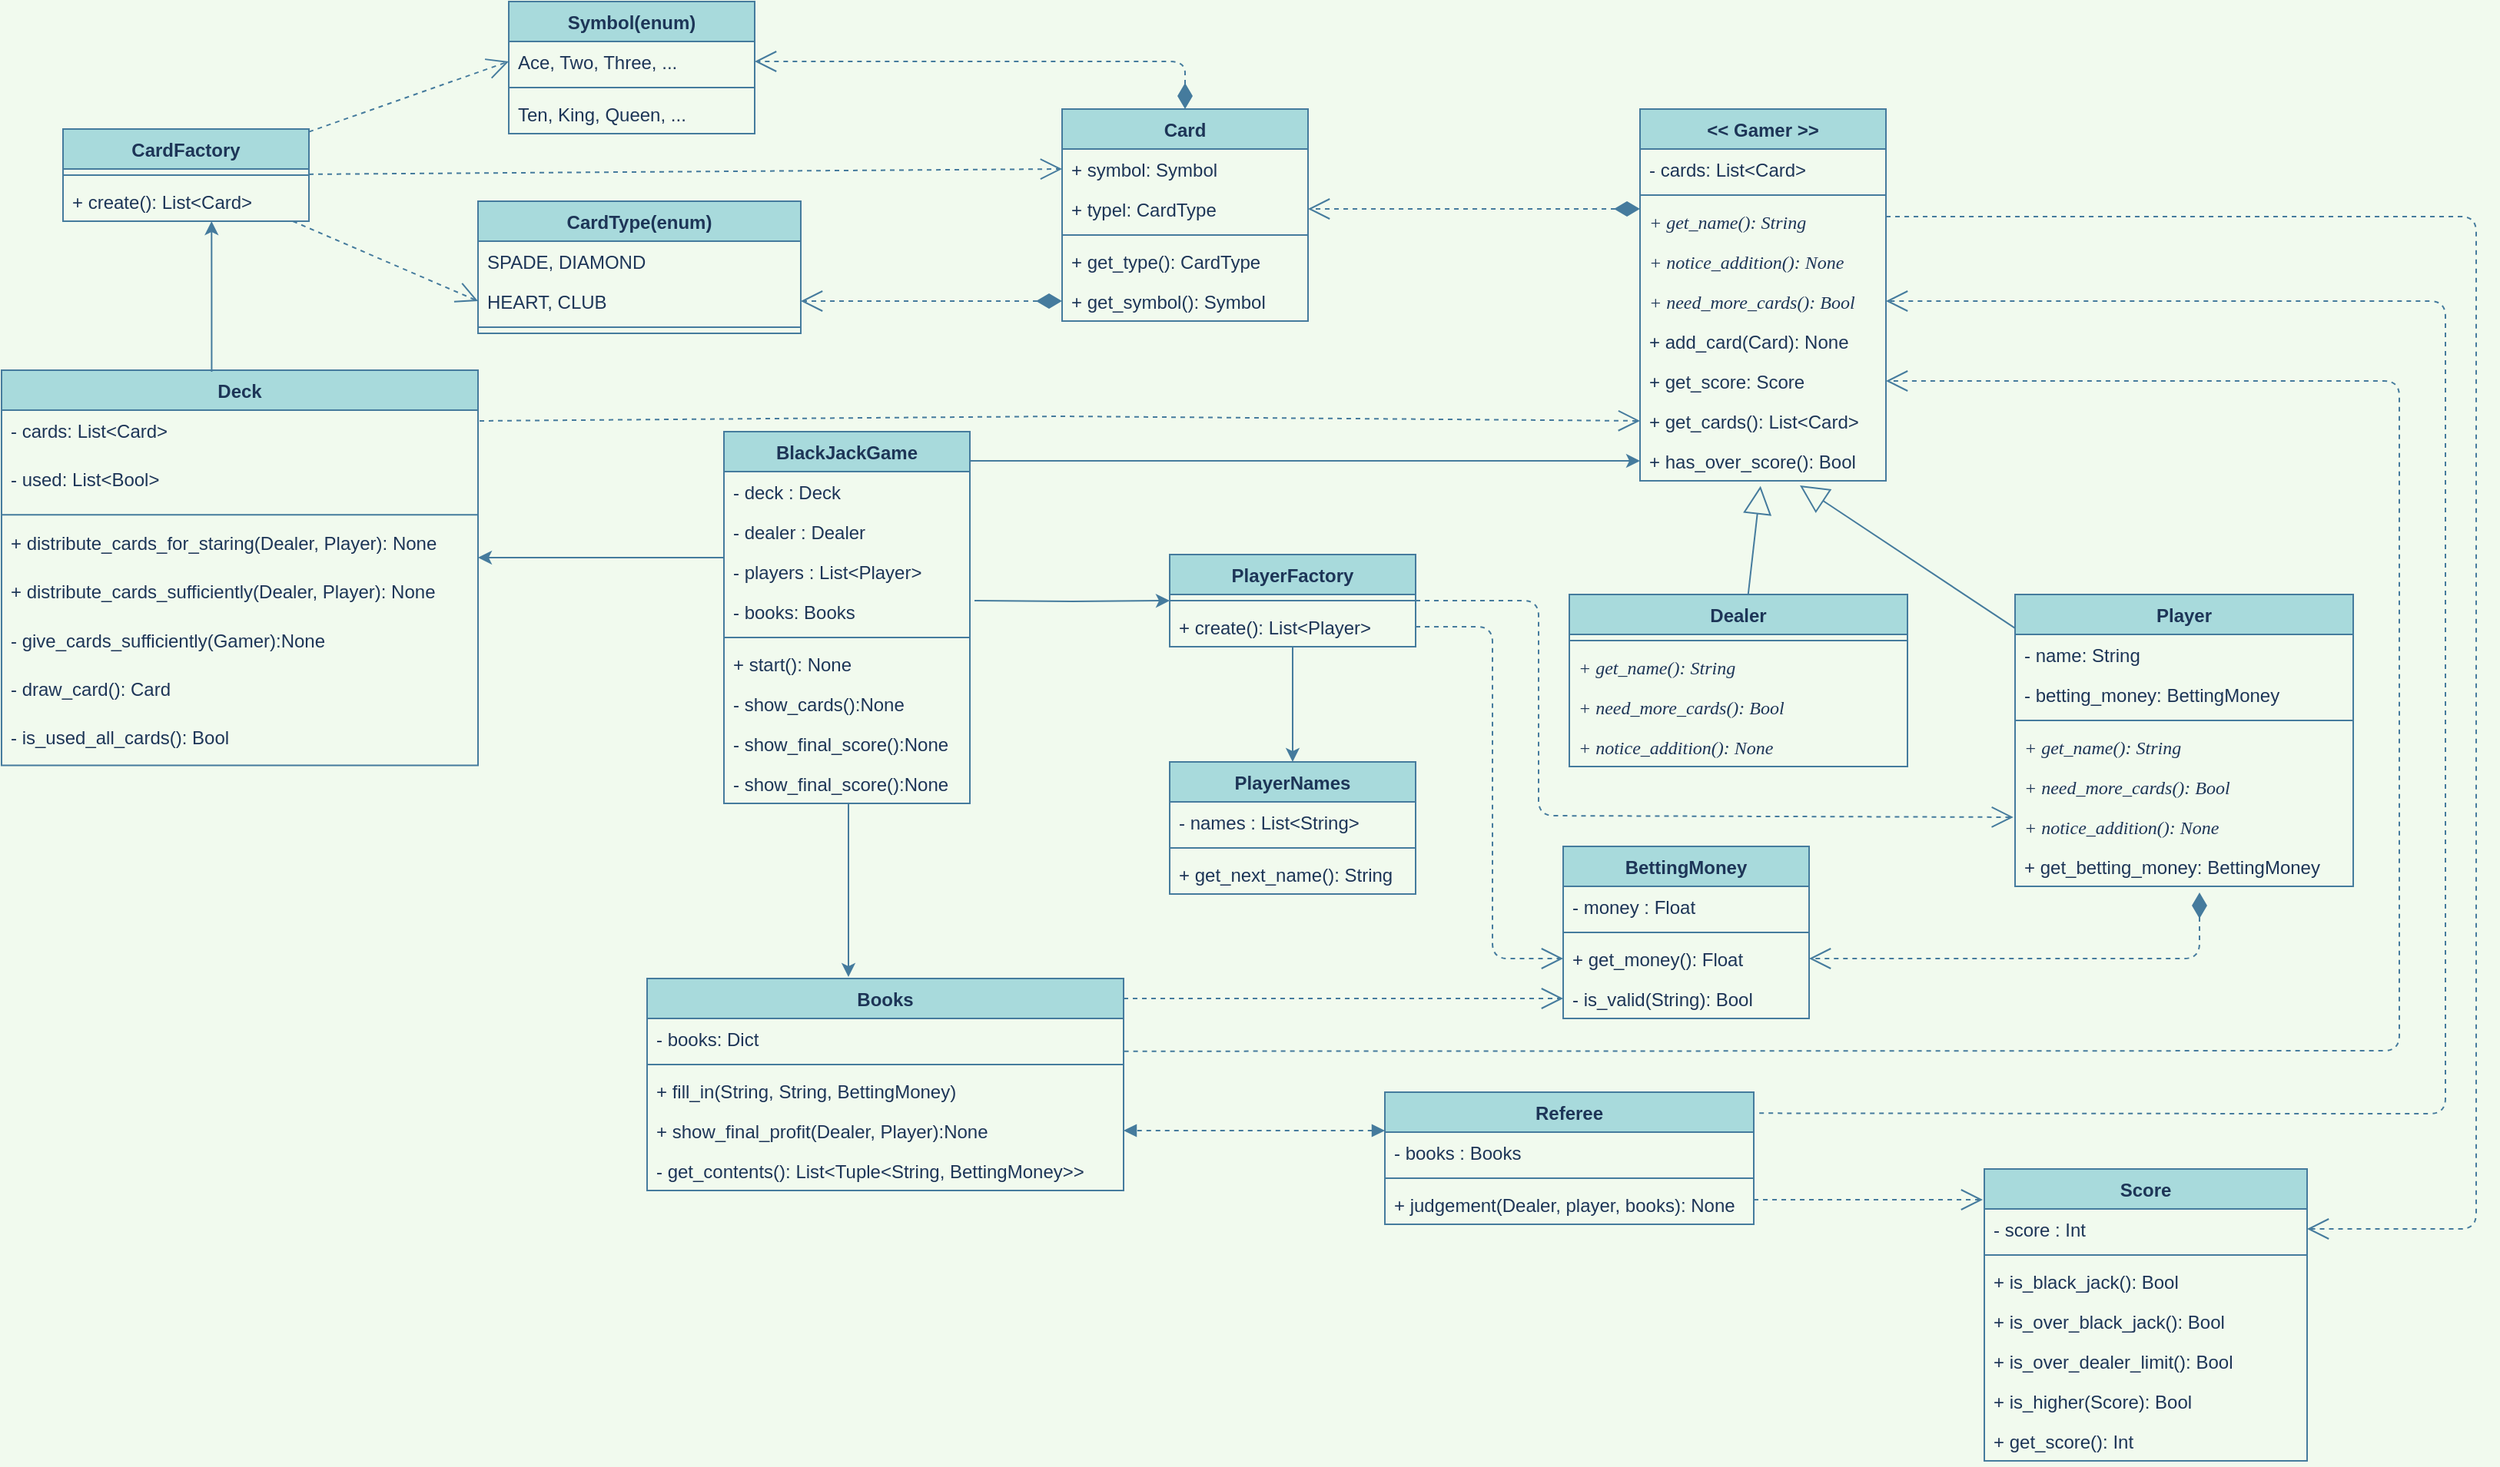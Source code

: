 <mxfile version="13.4.2" type="device"><diagram id="C5RBs43oDa-KdzZeNtuy" name="Page-1"><mxGraphModel dx="902" dy="1880" grid="1" gridSize="10" guides="1" tooltips="1" connect="1" arrows="1" fold="1" page="1" pageScale="1" pageWidth="827" pageHeight="1169" background="#F1FAEE" math="0" shadow="0"><root><mxCell id="WIyWlLk6GJQsqaUBKTNV-0"/><mxCell id="WIyWlLk6GJQsqaUBKTNV-1" parent="WIyWlLk6GJQsqaUBKTNV-0"/><mxCell id="JAdHHOgeboUQknEDRreo-24" style="edgeStyle=orthogonalEdgeStyle;orthogonalLoop=1;jettySize=auto;html=1;entryX=1;entryY=0.5;entryDx=0;entryDy=0;dashed=1;startArrow=diamondThin;startFill=1;startSize=14;endArrow=open;endSize=12;align=left;labelBackgroundColor=#F1FAEE;strokeColor=#457B9D;fontColor=#1D3557;" parent="WIyWlLk6GJQsqaUBKTNV-1" target="0btgjw5ALtBYnKErlCGy-13" edge="1"><mxGeometry relative="1" as="geometry"><Array as="points"><mxPoint x="1450" y="563"/></Array><mxPoint x="1450" y="520" as="sourcePoint"/></mxGeometry></mxCell><mxCell id="JAdHHOgeboUQknEDRreo-37" style="edgeStyle=none;orthogonalLoop=1;jettySize=auto;html=1;entryX=0;entryY=0.5;entryDx=0;entryDy=0;dashed=1;endArrow=open;endSize=12;exitX=1;exitY=0.5;exitDx=0;exitDy=0;labelBackgroundColor=#F1FAEE;strokeColor=#457B9D;fontColor=#1D3557;" parent="WIyWlLk6GJQsqaUBKTNV-1" source="0btgjw5ALtBYnKErlCGy-8" target="0btgjw5ALtBYnKErlCGy-13" edge="1"><mxGeometry relative="1" as="geometry"><Array as="points"><mxPoint x="990" y="347"/><mxPoint x="990" y="563"/></Array></mxGeometry></mxCell><mxCell id="JAdHHOgeboUQknEDRreo-44" style="edgeStyle=none;orthogonalLoop=1;jettySize=auto;html=1;dashed=1;endArrow=open;endSize=12;entryX=0;entryY=0.5;entryDx=0;entryDy=0;labelBackgroundColor=#F1FAEE;strokeColor=#457B9D;fontColor=#1D3557;" parent="WIyWlLk6GJQsqaUBKTNV-1" source="vOPG9iaTnWKl2mxbm0nY-35" target="vOPG9iaTnWKl2mxbm0nY-24" edge="1"><mxGeometry relative="1" as="geometry"><mxPoint x="710" y="29" as="targetPoint"/></mxGeometry></mxCell><mxCell id="JAdHHOgeboUQknEDRreo-49" style="edgeStyle=orthogonalEdgeStyle;orthogonalLoop=1;jettySize=auto;html=1;dashed=1;startArrow=diamondThin;startFill=1;startSize=14;endArrow=open;endSize=12;align=left;entryX=1;entryY=0.5;entryDx=0;entryDy=0;labelBackgroundColor=#F1FAEE;strokeColor=#457B9D;fontColor=#1D3557;" parent="WIyWlLk6GJQsqaUBKTNV-1" source="noB7EI07B2b19OSOuN6B-6" target="vOPG9iaTnWKl2mxbm0nY-28" edge="1"><mxGeometry relative="1" as="geometry"><Array as="points"><mxPoint x="1030" y="75"/><mxPoint x="1030" y="75"/></Array></mxGeometry></mxCell><mxCell id="T05ovzbolFjiddG0f-24-6" style="edgeStyle=none;orthogonalLoop=1;jettySize=auto;html=1;entryX=0;entryY=0.5;entryDx=0;entryDy=0;dashed=1;endArrow=open;endSize=12;labelBackgroundColor=#F1FAEE;strokeColor=#457B9D;fontColor=#1D3557;" parent="WIyWlLk6GJQsqaUBKTNV-1" source="vOPG9iaTnWKl2mxbm0nY-35" edge="1"><mxGeometry relative="1" as="geometry"><mxPoint x="330" y="135" as="targetPoint"/></mxGeometry></mxCell><mxCell id="T05ovzbolFjiddG0f-24-15" value="" style="group;fontColor=#1D3557;" parent="WIyWlLk6GJQsqaUBKTNV-1" vertex="1" connectable="0"><mxGeometry x="490" y="220" width="160" height="86" as="geometry"/></mxCell><mxCell id="T05ovzbolFjiddG0f-24-14" value="" style="group;fontColor=#1D3557;" parent="T05ovzbolFjiddG0f-24-15" vertex="1" connectable="0"><mxGeometry width="160" height="86" as="geometry"/></mxCell><mxCell id="vOPG9iaTnWKl2mxbm0nY-21" value="" style="group;fontColor=#1D3557;" parent="T05ovzbolFjiddG0f-24-14" vertex="1" connectable="0"><mxGeometry width="160" height="86" as="geometry"/></mxCell><mxCell id="vOPG9iaTnWKl2mxbm0nY-10" value="BlackJackGame" style="swimlane;fontStyle=1;align=center;verticalAlign=top;childLayout=stackLayout;horizontal=1;startSize=26;horizontalStack=0;resizeParent=1;resizeParentMax=0;resizeLast=0;collapsible=1;marginBottom=0;fillColor=#A8DADC;strokeColor=#457B9D;fontColor=#1D3557;" parent="vOPG9iaTnWKl2mxbm0nY-21" vertex="1"><mxGeometry width="160" height="242" as="geometry"/></mxCell><mxCell id="vOPG9iaTnWKl2mxbm0nY-11" value="- deck : Deck" style="text;strokeColor=none;fillColor=none;align=left;verticalAlign=top;spacingLeft=4;spacingRight=4;overflow=hidden;rotatable=0;points=[[0,0.5],[1,0.5]];portConstraint=eastwest;fontColor=#1D3557;" parent="vOPG9iaTnWKl2mxbm0nY-10" vertex="1"><mxGeometry y="26" width="160" height="26" as="geometry"/></mxCell><mxCell id="vOPG9iaTnWKl2mxbm0nY-22" value="- dealer : Dealer" style="text;strokeColor=none;fillColor=none;align=left;verticalAlign=top;spacingLeft=4;spacingRight=4;overflow=hidden;rotatable=0;points=[[0,0.5],[1,0.5]];portConstraint=eastwest;fontColor=#1D3557;" parent="vOPG9iaTnWKl2mxbm0nY-10" vertex="1"><mxGeometry y="52" width="160" height="26" as="geometry"/></mxCell><mxCell id="T05ovzbolFjiddG0f-24-19" value="- players : List&lt;Player&gt;" style="text;strokeColor=none;fillColor=none;align=left;verticalAlign=top;spacingLeft=4;spacingRight=4;overflow=hidden;rotatable=0;points=[[0,0.5],[1,0.5]];portConstraint=eastwest;fontColor=#1D3557;" parent="vOPG9iaTnWKl2mxbm0nY-10" vertex="1"><mxGeometry y="78" width="160" height="26" as="geometry"/></mxCell><mxCell id="T05ovzbolFjiddG0f-24-20" value="- books: Books" style="text;strokeColor=none;fillColor=none;align=left;verticalAlign=top;spacingLeft=4;spacingRight=4;overflow=hidden;rotatable=0;points=[[0,0.5],[1,0.5]];portConstraint=eastwest;fontColor=#1D3557;" parent="vOPG9iaTnWKl2mxbm0nY-10" vertex="1"><mxGeometry y="104" width="160" height="26" as="geometry"/></mxCell><mxCell id="vOPG9iaTnWKl2mxbm0nY-12" value="" style="line;strokeWidth=1;fillColor=none;align=left;verticalAlign=middle;spacingTop=-1;spacingLeft=3;spacingRight=3;rotatable=0;labelPosition=right;points=[];portConstraint=eastwest;labelBackgroundColor=#F1FAEE;strokeColor=#457B9D;fontColor=#1D3557;" parent="vOPG9iaTnWKl2mxbm0nY-10" vertex="1"><mxGeometry y="130" width="160" height="8" as="geometry"/></mxCell><mxCell id="vOPG9iaTnWKl2mxbm0nY-13" value="+ start(): None" style="text;strokeColor=none;fillColor=none;align=left;verticalAlign=top;spacingLeft=4;spacingRight=4;overflow=hidden;rotatable=0;points=[[0,0.5],[1,0.5]];portConstraint=eastwest;fontColor=#1D3557;" parent="vOPG9iaTnWKl2mxbm0nY-10" vertex="1"><mxGeometry y="138" width="160" height="26" as="geometry"/></mxCell><mxCell id="dlaQ8z72qsexvT9RJ2M7-9" value="- show_cards():None" style="text;strokeColor=none;fillColor=none;align=left;verticalAlign=top;spacingLeft=4;spacingRight=4;overflow=hidden;rotatable=0;points=[[0,0.5],[1,0.5]];portConstraint=eastwest;fontColor=#1D3557;" vertex="1" parent="vOPG9iaTnWKl2mxbm0nY-10"><mxGeometry y="164" width="160" height="26" as="geometry"/></mxCell><mxCell id="dlaQ8z72qsexvT9RJ2M7-10" value="- show_final_score():None" style="text;strokeColor=none;fillColor=none;align=left;verticalAlign=top;spacingLeft=4;spacingRight=4;overflow=hidden;rotatable=0;points=[[0,0.5],[1,0.5]];portConstraint=eastwest;fontColor=#1D3557;" vertex="1" parent="vOPG9iaTnWKl2mxbm0nY-10"><mxGeometry y="190" width="160" height="26" as="geometry"/></mxCell><mxCell id="dlaQ8z72qsexvT9RJ2M7-11" value="- show_final_score():None" style="text;strokeColor=none;fillColor=none;align=left;verticalAlign=top;spacingLeft=4;spacingRight=4;overflow=hidden;rotatable=0;points=[[0,0.5],[1,0.5]];portConstraint=eastwest;fontColor=#1D3557;" vertex="1" parent="vOPG9iaTnWKl2mxbm0nY-10"><mxGeometry y="216" width="160" height="26" as="geometry"/></mxCell><mxCell id="T05ovzbolFjiddG0f-24-29" value="" style="group;fontColor=#1D3557;" parent="WIyWlLk6GJQsqaUBKTNV-1" vertex="1" connectable="0"><mxGeometry x="780" y="300" width="160" height="221" as="geometry"/></mxCell><mxCell id="qaOJyegXXsCr5X7NsjMA-38" value="" style="group;fontColor=#1D3557;" parent="T05ovzbolFjiddG0f-24-29" vertex="1" connectable="0"><mxGeometry width="160" height="221" as="geometry"/></mxCell><mxCell id="qaOJyegXXsCr5X7NsjMA-36" value="" style="group;fontColor=#1D3557;" parent="qaOJyegXXsCr5X7NsjMA-38" vertex="1" connectable="0"><mxGeometry width="160" height="221" as="geometry"/></mxCell><mxCell id="qaOJyegXXsCr5X7NsjMA-21" value="" style="group;fontColor=#1D3557;" parent="qaOJyegXXsCr5X7NsjMA-36" vertex="1" connectable="0"><mxGeometry width="160" height="60" as="geometry"/></mxCell><mxCell id="qaOJyegXXsCr5X7NsjMA-16" value="" style="group;fontColor=#1D3557;" parent="qaOJyegXXsCr5X7NsjMA-21" vertex="1" connectable="0"><mxGeometry width="160" height="60" as="geometry"/></mxCell><mxCell id="qaOJyegXXsCr5X7NsjMA-8" value="" style="group;fontColor=#1D3557;" parent="qaOJyegXXsCr5X7NsjMA-16" vertex="1" connectable="0"><mxGeometry width="160" height="60" as="geometry"/></mxCell><mxCell id="0btgjw5ALtBYnKErlCGy-9" value="" style="group;fontColor=#1D3557;" parent="qaOJyegXXsCr5X7NsjMA-8" vertex="1" connectable="0"><mxGeometry width="160" height="60" as="geometry"/></mxCell><mxCell id="0btgjw5ALtBYnKErlCGy-5" value="PlayerFactory" style="swimlane;fontStyle=1;align=center;verticalAlign=top;childLayout=stackLayout;horizontal=1;startSize=26;horizontalStack=0;resizeParent=1;resizeParentMax=0;resizeLast=0;collapsible=1;marginBottom=0;fillColor=#A8DADC;strokeColor=#457B9D;fontColor=#1D3557;" parent="0btgjw5ALtBYnKErlCGy-9" vertex="1"><mxGeometry width="160" height="60" as="geometry"/></mxCell><mxCell id="0btgjw5ALtBYnKErlCGy-7" value="" style="line;strokeWidth=1;fillColor=none;align=left;verticalAlign=middle;spacingTop=-1;spacingLeft=3;spacingRight=3;rotatable=0;labelPosition=right;points=[];portConstraint=eastwest;labelBackgroundColor=#F1FAEE;strokeColor=#457B9D;fontColor=#1D3557;" parent="0btgjw5ALtBYnKErlCGy-5" vertex="1"><mxGeometry y="26" width="160" height="8" as="geometry"/></mxCell><mxCell id="0btgjw5ALtBYnKErlCGy-8" value="+ create(): List&lt;Player&gt;" style="text;strokeColor=none;fillColor=none;align=left;verticalAlign=top;spacingLeft=4;spacingRight=4;overflow=hidden;rotatable=0;points=[[0,0.5],[1,0.5]];portConstraint=eastwest;fontColor=#1D3557;" parent="0btgjw5ALtBYnKErlCGy-5" vertex="1"><mxGeometry y="34" width="160" height="26" as="geometry"/></mxCell><mxCell id="qaOJyegXXsCr5X7NsjMA-27" value="" style="group;fontColor=#1D3557;" parent="qaOJyegXXsCr5X7NsjMA-36" vertex="1" connectable="0"><mxGeometry y="135" width="160" height="86" as="geometry"/></mxCell><mxCell id="qaOJyegXXsCr5X7NsjMA-26" value="" style="group;fontColor=#1D3557;" parent="qaOJyegXXsCr5X7NsjMA-27" vertex="1" connectable="0"><mxGeometry width="160" height="86" as="geometry"/></mxCell><mxCell id="qaOJyegXXsCr5X7NsjMA-17" value="" style="group;fontColor=#1D3557;" parent="qaOJyegXXsCr5X7NsjMA-26" vertex="1" connectable="0"><mxGeometry width="160" height="86" as="geometry"/></mxCell><mxCell id="qaOJyegXXsCr5X7NsjMA-6" value="" style="group;fontColor=#1D3557;" parent="qaOJyegXXsCr5X7NsjMA-17" vertex="1" connectable="0"><mxGeometry width="160" height="86" as="geometry"/></mxCell><mxCell id="0btgjw5ALtBYnKErlCGy-1" value="PlayerNames" style="swimlane;fontStyle=1;align=center;verticalAlign=top;childLayout=stackLayout;horizontal=1;startSize=26;horizontalStack=0;resizeParent=1;resizeParentMax=0;resizeLast=0;collapsible=1;marginBottom=0;fillColor=#A8DADC;strokeColor=#457B9D;fontColor=#1D3557;" parent="qaOJyegXXsCr5X7NsjMA-6" vertex="1"><mxGeometry width="160" height="86" as="geometry"/></mxCell><mxCell id="0btgjw5ALtBYnKErlCGy-2" value="- names : List&lt;String&gt;" style="text;strokeColor=none;fillColor=none;align=left;verticalAlign=top;spacingLeft=4;spacingRight=4;overflow=hidden;rotatable=0;points=[[0,0.5],[1,0.5]];portConstraint=eastwest;fontColor=#1D3557;" parent="0btgjw5ALtBYnKErlCGy-1" vertex="1"><mxGeometry y="26" width="160" height="26" as="geometry"/></mxCell><mxCell id="0btgjw5ALtBYnKErlCGy-3" value="" style="line;strokeWidth=1;fillColor=none;align=left;verticalAlign=middle;spacingTop=-1;spacingLeft=3;spacingRight=3;rotatable=0;labelPosition=right;points=[];portConstraint=eastwest;labelBackgroundColor=#F1FAEE;strokeColor=#457B9D;fontColor=#1D3557;" parent="0btgjw5ALtBYnKErlCGy-1" vertex="1"><mxGeometry y="52" width="160" height="8" as="geometry"/></mxCell><mxCell id="0btgjw5ALtBYnKErlCGy-4" value="+ get_next_name(): String" style="text;strokeColor=none;fillColor=none;align=left;verticalAlign=top;spacingLeft=4;spacingRight=4;overflow=hidden;rotatable=0;points=[[0,0.5],[1,0.5]];portConstraint=eastwest;fontColor=#1D3557;" parent="0btgjw5ALtBYnKErlCGy-1" vertex="1"><mxGeometry y="60" width="160" height="26" as="geometry"/></mxCell><mxCell id="JAdHHOgeboUQknEDRreo-20" style="edgeStyle=orthogonalEdgeStyle;rounded=0;orthogonalLoop=1;jettySize=auto;html=1;entryX=0.5;entryY=0;entryDx=0;entryDy=0;labelBackgroundColor=#F1FAEE;strokeColor=#457B9D;fontColor=#1D3557;" parent="qaOJyegXXsCr5X7NsjMA-36" source="0btgjw5ALtBYnKErlCGy-5" target="0btgjw5ALtBYnKErlCGy-1" edge="1"><mxGeometry relative="1" as="geometry"/></mxCell><mxCell id="qaOJyegXXsCr5X7NsjMA-34" value="" style="group;fontColor=#1D3557;" parent="WIyWlLk6GJQsqaUBKTNV-1" vertex="1" connectable="0"><mxGeometry x="986" y="10" width="260" height="426" as="geometry"/></mxCell><mxCell id="qaOJyegXXsCr5X7NsjMA-23" value="" style="group;fontColor=#1D3557;" parent="qaOJyegXXsCr5X7NsjMA-34" vertex="1" connectable="0"><mxGeometry x="100" width="160" height="86" as="geometry"/></mxCell><mxCell id="qaOJyegXXsCr5X7NsjMA-14" value="" style="group;fontColor=#1D3557;" parent="qaOJyegXXsCr5X7NsjMA-23" vertex="1" connectable="0"><mxGeometry width="160" height="86" as="geometry"/></mxCell><mxCell id="qaOJyegXXsCr5X7NsjMA-0" value="" style="group;fontColor=#1D3557;" parent="qaOJyegXXsCr5X7NsjMA-14" vertex="1" connectable="0"><mxGeometry width="160" height="86" as="geometry"/></mxCell><mxCell id="We82tBxU4hLhkYkua7Hf-0" value="" style="group;fontColor=#1D3557;" parent="qaOJyegXXsCr5X7NsjMA-0" vertex="1" connectable="0"><mxGeometry width="160" height="86" as="geometry"/></mxCell><mxCell id="noB7EI07B2b19OSOuN6B-6" value="&lt;&lt; Gamer &gt;&gt;" style="swimlane;fontStyle=1;align=center;verticalAlign=top;childLayout=stackLayout;horizontal=1;startSize=26;horizontalStack=0;resizeParent=1;resizeParentMax=0;resizeLast=0;collapsible=1;marginBottom=0;fillColor=#A8DADC;strokeColor=#457B9D;fontColor=#1D3557;" parent="We82tBxU4hLhkYkua7Hf-0" vertex="1"><mxGeometry width="160" height="242" as="geometry"/></mxCell><mxCell id="noB7EI07B2b19OSOuN6B-7" value="- cards: List&lt;Card&gt;" style="text;strokeColor=none;fillColor=none;align=left;verticalAlign=top;spacingLeft=4;spacingRight=4;overflow=hidden;rotatable=0;points=[[0,0.5],[1,0.5]];portConstraint=eastwest;fontColor=#1D3557;" parent="noB7EI07B2b19OSOuN6B-6" vertex="1"><mxGeometry y="26" width="160" height="26" as="geometry"/></mxCell><mxCell id="noB7EI07B2b19OSOuN6B-8" value="" style="line;strokeWidth=1;fillColor=none;align=left;verticalAlign=middle;spacingTop=-1;spacingLeft=3;spacingRight=3;rotatable=0;labelPosition=right;points=[];portConstraint=eastwest;labelBackgroundColor=#F1FAEE;strokeColor=#457B9D;fontColor=#1D3557;" parent="noB7EI07B2b19OSOuN6B-6" vertex="1"><mxGeometry y="52" width="160" height="8" as="geometry"/></mxCell><mxCell id="ba66ggSBs5jGA-UVFLts-10" value="+ get_name(): String" style="text;strokeColor=none;fillColor=none;align=left;verticalAlign=top;spacingLeft=4;spacingRight=4;overflow=hidden;rotatable=0;points=[[0,0.5],[1,0.5]];portConstraint=eastwest;fontFamily=Comic Sans MS;fontStyle=2;fontColor=#1D3557;" parent="noB7EI07B2b19OSOuN6B-6" vertex="1"><mxGeometry y="60" width="160" height="26" as="geometry"/></mxCell><mxCell id="ba66ggSBs5jGA-UVFLts-12" value="+ notice_addition(): None" style="text;strokeColor=none;fillColor=none;align=left;verticalAlign=top;spacingLeft=4;spacingRight=4;overflow=hidden;rotatable=0;points=[[0,0.5],[1,0.5]];portConstraint=eastwest;fontFamily=Comic Sans MS;fontStyle=2;fontColor=#1D3557;" parent="noB7EI07B2b19OSOuN6B-6" vertex="1"><mxGeometry y="86" width="160" height="26" as="geometry"/></mxCell><mxCell id="ba66ggSBs5jGA-UVFLts-11" value="+ need_more_cards(): Bool" style="text;strokeColor=none;fillColor=none;align=left;verticalAlign=top;spacingLeft=4;spacingRight=4;overflow=hidden;rotatable=0;points=[[0,0.5],[1,0.5]];portConstraint=eastwest;fontFamily=Comic Sans MS;fontStyle=2;fontColor=#1D3557;" parent="noB7EI07B2b19OSOuN6B-6" vertex="1"><mxGeometry y="112" width="160" height="26" as="geometry"/></mxCell><mxCell id="We82tBxU4hLhkYkua7Hf-5" value="+ add_card(Card): None" style="text;strokeColor=none;fillColor=none;align=left;verticalAlign=top;spacingLeft=4;spacingRight=4;overflow=hidden;rotatable=0;points=[[0,0.5],[1,0.5]];portConstraint=eastwest;fontColor=#1D3557;" parent="noB7EI07B2b19OSOuN6B-6" vertex="1"><mxGeometry y="138" width="160" height="26" as="geometry"/></mxCell><mxCell id="We82tBxU4hLhkYkua7Hf-6" value="+ get_score: Score" style="text;strokeColor=none;fillColor=none;align=left;verticalAlign=top;spacingLeft=4;spacingRight=4;overflow=hidden;rotatable=0;points=[[0,0.5],[1,0.5]];portConstraint=eastwest;fontColor=#1D3557;" parent="noB7EI07B2b19OSOuN6B-6" vertex="1"><mxGeometry y="164" width="160" height="26" as="geometry"/></mxCell><mxCell id="noB7EI07B2b19OSOuN6B-9" value="+ get_cards(): List&lt;Card&gt;" style="text;strokeColor=none;fillColor=none;align=left;verticalAlign=top;spacingLeft=4;spacingRight=4;overflow=hidden;rotatable=0;points=[[0,0.5],[1,0.5]];portConstraint=eastwest;fontColor=#1D3557;" parent="noB7EI07B2b19OSOuN6B-6" vertex="1"><mxGeometry y="190" width="160" height="26" as="geometry"/></mxCell><mxCell id="qaOJyegXXsCr5X7NsjMA-44" value="" style="group;fontColor=#1D3557;" parent="noB7EI07B2b19OSOuN6B-6" vertex="1" connectable="0"><mxGeometry y="216" width="160" height="26" as="geometry"/></mxCell><mxCell id="We82tBxU4hLhkYkua7Hf-7" value="+ has_over_score(): Bool" style="text;strokeColor=none;fillColor=none;align=left;verticalAlign=top;spacingLeft=4;spacingRight=4;overflow=hidden;rotatable=0;points=[[0,0.5],[1,0.5]];portConstraint=eastwest;fontColor=#1D3557;" parent="qaOJyegXXsCr5X7NsjMA-44" vertex="1"><mxGeometry width="160" height="26" as="geometry"/></mxCell><mxCell id="qaOJyegXXsCr5X7NsjMA-46" value="" style="group;fontColor=#1D3557;" parent="WIyWlLk6GJQsqaUBKTNV-1" vertex="1" connectable="0"><mxGeometry x="1110" y="323" width="220" height="112" as="geometry"/></mxCell><mxCell id="qaOJyegXXsCr5X7NsjMA-41" value="" style="group;fontColor=#1D3557;" parent="qaOJyegXXsCr5X7NsjMA-46" vertex="1" connectable="0"><mxGeometry width="220" height="112" as="geometry"/></mxCell><mxCell id="qaOJyegXXsCr5X7NsjMA-24" value="" style="group;fontColor=#1D3557;" parent="qaOJyegXXsCr5X7NsjMA-41" vertex="1" connectable="0"><mxGeometry width="220" height="112" as="geometry"/></mxCell><mxCell id="qaOJyegXXsCr5X7NsjMA-4" value="" style="group;fontColor=#1D3557;" parent="qaOJyegXXsCr5X7NsjMA-24" vertex="1" connectable="0"><mxGeometry width="220" height="112" as="geometry"/></mxCell><mxCell id="qaOJyegXXsCr5X7NsjMA-2" value="" style="group;fontColor=#1D3557;" parent="qaOJyegXXsCr5X7NsjMA-4" vertex="1" connectable="0"><mxGeometry width="220" height="112" as="geometry"/></mxCell><mxCell id="ba66ggSBs5jGA-UVFLts-25" value="" style="group;fontColor=#1D3557;" parent="qaOJyegXXsCr5X7NsjMA-2" vertex="1" connectable="0"><mxGeometry width="220" height="112" as="geometry"/></mxCell><mxCell id="ba66ggSBs5jGA-UVFLts-14" value="" style="group;fontColor=#1D3557;" parent="ba66ggSBs5jGA-UVFLts-25" vertex="1" connectable="0"><mxGeometry width="220" height="112" as="geometry"/></mxCell><mxCell id="ba66ggSBs5jGA-UVFLts-15" value="" style="group;fontColor=#1D3557;" parent="ba66ggSBs5jGA-UVFLts-14" vertex="1" connectable="0"><mxGeometry width="220" height="112" as="geometry"/></mxCell><mxCell id="ba66ggSBs5jGA-UVFLts-16" value="Dealer" style="swimlane;fontStyle=1;align=center;verticalAlign=top;childLayout=stackLayout;horizontal=1;startSize=26;horizontalStack=0;resizeParent=1;resizeParentMax=0;resizeLast=0;collapsible=1;marginBottom=0;fontFamily=Helvetica;fillColor=#A8DADC;strokeColor=#457B9D;fontColor=#1D3557;" parent="ba66ggSBs5jGA-UVFLts-15" vertex="1"><mxGeometry x="-70" y="3" width="220" height="112" as="geometry"/></mxCell><mxCell id="ba66ggSBs5jGA-UVFLts-19" value="" style="line;strokeWidth=1;fillColor=none;align=left;verticalAlign=middle;spacingTop=-1;spacingLeft=3;spacingRight=3;rotatable=0;labelPosition=right;points=[];portConstraint=eastwest;labelBackgroundColor=#F1FAEE;strokeColor=#457B9D;fontColor=#1D3557;" parent="ba66ggSBs5jGA-UVFLts-16" vertex="1"><mxGeometry y="26" width="220" height="8" as="geometry"/></mxCell><mxCell id="ba66ggSBs5jGA-UVFLts-20" value="+ get_name(): String" style="text;strokeColor=none;fillColor=none;align=left;verticalAlign=top;spacingLeft=4;spacingRight=4;overflow=hidden;rotatable=0;points=[[0,0.5],[1,0.5]];portConstraint=eastwest;fontFamily=Comic Sans MS;fontStyle=2;fontColor=#1D3557;" parent="ba66ggSBs5jGA-UVFLts-16" vertex="1"><mxGeometry y="34" width="220" height="26" as="geometry"/></mxCell><mxCell id="ba66ggSBs5jGA-UVFLts-21" value="+ need_more_cards(): Bool" style="text;strokeColor=none;fillColor=none;align=left;verticalAlign=top;spacingLeft=4;spacingRight=4;overflow=hidden;rotatable=0;points=[[0,0.5],[1,0.5]];portConstraint=eastwest;fontFamily=Comic Sans MS;fontStyle=2;fontColor=#1D3557;" parent="ba66ggSBs5jGA-UVFLts-16" vertex="1"><mxGeometry y="60" width="220" height="26" as="geometry"/></mxCell><mxCell id="ba66ggSBs5jGA-UVFLts-22" value="+ notice_addition(): None" style="text;strokeColor=none;fillColor=none;align=left;verticalAlign=top;spacingLeft=4;spacingRight=4;overflow=hidden;rotatable=0;points=[[0,0.5],[1,0.5]];portConstraint=eastwest;fontFamily=Comic Sans MS;fontStyle=2;fontColor=#1D3557;" parent="ba66ggSBs5jGA-UVFLts-16" vertex="1"><mxGeometry y="86" width="220" height="26" as="geometry"/></mxCell><mxCell id="JAdHHOgeboUQknEDRreo-14" style="edgeStyle=none;orthogonalLoop=1;jettySize=auto;html=1;entryX=0.49;entryY=1.128;entryDx=0;entryDy=0;entryPerimeter=0;endArrow=block;endFill=0;endSize=16;labelBackgroundColor=#F1FAEE;strokeColor=#457B9D;fontColor=#1D3557;" parent="WIyWlLk6GJQsqaUBKTNV-1" source="ba66ggSBs5jGA-UVFLts-16" target="We82tBxU4hLhkYkua7Hf-7" edge="1"><mxGeometry relative="1" as="geometry"/></mxCell><mxCell id="qaOJyegXXsCr5X7NsjMA-42" value="" style="group;fontColor=#1D3557;" parent="WIyWlLk6GJQsqaUBKTNV-1" vertex="1" connectable="0"><mxGeometry x="1330" y="326" width="220" height="112" as="geometry"/></mxCell><mxCell id="qaOJyegXXsCr5X7NsjMA-25" value="" style="group;fontColor=#1D3557;" parent="qaOJyegXXsCr5X7NsjMA-42" vertex="1" connectable="0"><mxGeometry width="220" height="112" as="geometry"/></mxCell><mxCell id="qaOJyegXXsCr5X7NsjMA-3" value="" style="group;fontColor=#1D3557;" parent="qaOJyegXXsCr5X7NsjMA-25" vertex="1" connectable="0"><mxGeometry width="220" height="112" as="geometry"/></mxCell><mxCell id="ba66ggSBs5jGA-UVFLts-24" value="" style="group;fontColor=#1D3557;" parent="qaOJyegXXsCr5X7NsjMA-3" vertex="1" connectable="0"><mxGeometry width="220" height="112" as="geometry"/></mxCell><mxCell id="ba66ggSBs5jGA-UVFLts-13" value="" style="group;fontColor=#1D3557;" parent="ba66ggSBs5jGA-UVFLts-24" vertex="1" connectable="0"><mxGeometry width="220" height="112" as="geometry"/></mxCell><mxCell id="ba66ggSBs5jGA-UVFLts-5" value="" style="group;fontColor=#1D3557;" parent="ba66ggSBs5jGA-UVFLts-13" vertex="1" connectable="0"><mxGeometry width="220" height="112" as="geometry"/></mxCell><mxCell id="We82tBxU4hLhkYkua7Hf-21" value="Player" style="swimlane;fontStyle=1;align=center;verticalAlign=top;childLayout=stackLayout;horizontal=1;startSize=26;horizontalStack=0;resizeParent=1;resizeParentMax=0;resizeLast=0;collapsible=1;marginBottom=0;fontFamily=Helvetica;fillColor=#A8DADC;strokeColor=#457B9D;fontColor=#1D3557;" parent="ba66ggSBs5jGA-UVFLts-5" vertex="1"><mxGeometry width="220" height="190" as="geometry"/></mxCell><mxCell id="We82tBxU4hLhkYkua7Hf-22" value="- name: String" style="text;strokeColor=none;fillColor=none;align=left;verticalAlign=top;spacingLeft=4;spacingRight=4;overflow=hidden;rotatable=0;points=[[0,0.5],[1,0.5]];portConstraint=eastwest;fontColor=#1D3557;" parent="We82tBxU4hLhkYkua7Hf-21" vertex="1"><mxGeometry y="26" width="220" height="26" as="geometry"/></mxCell><mxCell id="ba66ggSBs5jGA-UVFLts-4" value="- betting_money: BettingMoney" style="text;strokeColor=none;fillColor=none;align=left;verticalAlign=top;spacingLeft=4;spacingRight=4;overflow=hidden;rotatable=0;points=[[0,0.5],[1,0.5]];portConstraint=eastwest;fontColor=#1D3557;" parent="We82tBxU4hLhkYkua7Hf-21" vertex="1"><mxGeometry y="52" width="220" height="26" as="geometry"/></mxCell><mxCell id="We82tBxU4hLhkYkua7Hf-23" value="" style="line;strokeWidth=1;fillColor=none;align=left;verticalAlign=middle;spacingTop=-1;spacingLeft=3;spacingRight=3;rotatable=0;labelPosition=right;points=[];portConstraint=eastwest;labelBackgroundColor=#F1FAEE;strokeColor=#457B9D;fontColor=#1D3557;" parent="We82tBxU4hLhkYkua7Hf-21" vertex="1"><mxGeometry y="78" width="220" height="8" as="geometry"/></mxCell><mxCell id="We82tBxU4hLhkYkua7Hf-24" value="+ get_name(): String" style="text;strokeColor=none;fillColor=none;align=left;verticalAlign=top;spacingLeft=4;spacingRight=4;overflow=hidden;rotatable=0;points=[[0,0.5],[1,0.5]];portConstraint=eastwest;fontFamily=Comic Sans MS;fontStyle=2;fontColor=#1D3557;" parent="We82tBxU4hLhkYkua7Hf-21" vertex="1"><mxGeometry y="86" width="220" height="26" as="geometry"/></mxCell><mxCell id="ba66ggSBs5jGA-UVFLts-6" value="+ need_more_cards(): Bool" style="text;strokeColor=none;fillColor=none;align=left;verticalAlign=top;spacingLeft=4;spacingRight=4;overflow=hidden;rotatable=0;points=[[0,0.5],[1,0.5]];portConstraint=eastwest;fontFamily=Comic Sans MS;fontStyle=2;fontColor=#1D3557;" parent="We82tBxU4hLhkYkua7Hf-21" vertex="1"><mxGeometry y="112" width="220" height="26" as="geometry"/></mxCell><mxCell id="ba66ggSBs5jGA-UVFLts-7" value="+ notice_addition(): None" style="text;strokeColor=none;fillColor=none;align=left;verticalAlign=top;spacingLeft=4;spacingRight=4;overflow=hidden;rotatable=0;points=[[0,0.5],[1,0.5]];portConstraint=eastwest;fontFamily=Comic Sans MS;fontStyle=2;fontColor=#1D3557;" parent="We82tBxU4hLhkYkua7Hf-21" vertex="1"><mxGeometry y="138" width="220" height="26" as="geometry"/></mxCell><mxCell id="ba66ggSBs5jGA-UVFLts-8" value="+ get_betting_money: BettingMoney" style="text;strokeColor=none;fillColor=none;align=left;verticalAlign=top;spacingLeft=4;spacingRight=4;overflow=hidden;rotatable=0;points=[[0,0.5],[1,0.5]];portConstraint=eastwest;fontColor=#1D3557;" parent="We82tBxU4hLhkYkua7Hf-21" vertex="1"><mxGeometry y="164" width="220" height="26" as="geometry"/></mxCell><mxCell id="JAdHHOgeboUQknEDRreo-12" style="edgeStyle=none;orthogonalLoop=1;jettySize=auto;html=1;endArrow=block;endFill=0;endSize=16;labelBackgroundColor=#F1FAEE;strokeColor=#457B9D;fontColor=#1D3557;" parent="WIyWlLk6GJQsqaUBKTNV-1" source="We82tBxU4hLhkYkua7Hf-21" edge="1"><mxGeometry relative="1" as="geometry"><mxPoint x="1190" y="255" as="targetPoint"/><Array as="points"/></mxGeometry></mxCell><mxCell id="T05ovzbolFjiddG0f-24-40" value="" style="group;fontColor=#1D3557;" parent="WIyWlLk6GJQsqaUBKTNV-1" vertex="1" connectable="0"><mxGeometry x="1036" y="490" width="160" height="112" as="geometry"/></mxCell><mxCell id="qaOJyegXXsCr5X7NsjMA-49" value="" style="group;fontColor=#1D3557;" parent="T05ovzbolFjiddG0f-24-40" vertex="1" connectable="0"><mxGeometry width="160" height="112" as="geometry"/></mxCell><mxCell id="qaOJyegXXsCr5X7NsjMA-47" value="" style="group;fontColor=#1D3557;" parent="qaOJyegXXsCr5X7NsjMA-49" vertex="1" connectable="0"><mxGeometry width="160" height="112" as="geometry"/></mxCell><mxCell id="qaOJyegXXsCr5X7NsjMA-40" value="" style="group;fontColor=#1D3557;" parent="qaOJyegXXsCr5X7NsjMA-47" vertex="1" connectable="0"><mxGeometry width="160" height="112" as="geometry"/></mxCell><mxCell id="qaOJyegXXsCr5X7NsjMA-12" value="" style="group;fontColor=#1D3557;" parent="qaOJyegXXsCr5X7NsjMA-40" vertex="1" connectable="0"><mxGeometry width="160" height="112" as="geometry"/></mxCell><mxCell id="0btgjw5ALtBYnKErlCGy-10" value="BettingMoney" style="swimlane;fontStyle=1;align=center;verticalAlign=top;childLayout=stackLayout;horizontal=1;startSize=26;horizontalStack=0;resizeParent=1;resizeParentMax=0;resizeLast=0;collapsible=1;marginBottom=0;fillColor=#A8DADC;strokeColor=#457B9D;fontColor=#1D3557;" parent="qaOJyegXXsCr5X7NsjMA-12" vertex="1"><mxGeometry width="160" height="112" as="geometry"/></mxCell><mxCell id="0btgjw5ALtBYnKErlCGy-11" value="- money : Float" style="text;strokeColor=none;fillColor=none;align=left;verticalAlign=top;spacingLeft=4;spacingRight=4;overflow=hidden;rotatable=0;points=[[0,0.5],[1,0.5]];portConstraint=eastwest;fontColor=#1D3557;" parent="0btgjw5ALtBYnKErlCGy-10" vertex="1"><mxGeometry y="26" width="160" height="26" as="geometry"/></mxCell><mxCell id="0btgjw5ALtBYnKErlCGy-12" value="" style="line;strokeWidth=1;fillColor=none;align=left;verticalAlign=middle;spacingTop=-1;spacingLeft=3;spacingRight=3;rotatable=0;labelPosition=right;points=[];portConstraint=eastwest;labelBackgroundColor=#F1FAEE;strokeColor=#457B9D;fontColor=#1D3557;" parent="0btgjw5ALtBYnKErlCGy-10" vertex="1"><mxGeometry y="52" width="160" height="8" as="geometry"/></mxCell><mxCell id="0btgjw5ALtBYnKErlCGy-13" value="+ get_money(): Float" style="text;strokeColor=none;fillColor=none;align=left;verticalAlign=top;spacingLeft=4;spacingRight=4;overflow=hidden;rotatable=0;points=[[0,0.5],[1,0.5]];portConstraint=eastwest;fontColor=#1D3557;" parent="0btgjw5ALtBYnKErlCGy-10" vertex="1"><mxGeometry y="60" width="160" height="26" as="geometry"/></mxCell><mxCell id="0btgjw5ALtBYnKErlCGy-14" value="- is_valid(String): Bool" style="text;strokeColor=none;fillColor=none;align=left;verticalAlign=top;spacingLeft=4;spacingRight=4;overflow=hidden;rotatable=0;points=[[0,0.5],[1,0.5]];portConstraint=eastwest;fontColor=#1D3557;" parent="0btgjw5ALtBYnKErlCGy-10" vertex="1"><mxGeometry y="86" width="160" height="26" as="geometry"/></mxCell><mxCell id="T05ovzbolFjiddG0f-24-42" value="" style="group;fontColor=#1D3557;" parent="WIyWlLk6GJQsqaUBKTNV-1" vertex="1" connectable="0"><mxGeometry x="710" y="10" width="160" height="138" as="geometry"/></mxCell><mxCell id="T05ovzbolFjiddG0f-24-39" value="" style="group;fontColor=#1D3557;" parent="T05ovzbolFjiddG0f-24-42" vertex="1" connectable="0"><mxGeometry width="160" height="138" as="geometry"/></mxCell><mxCell id="JAdHHOgeboUQknEDRreo-50" value="" style="group;fontColor=#1D3557;" parent="T05ovzbolFjiddG0f-24-39" vertex="1" connectable="0"><mxGeometry width="160" height="138" as="geometry"/></mxCell><mxCell id="JAdHHOgeboUQknEDRreo-45" value="" style="group;fontColor=#1D3557;" parent="JAdHHOgeboUQknEDRreo-50" vertex="1" connectable="0"><mxGeometry width="160" height="138" as="geometry"/></mxCell><mxCell id="JAdHHOgeboUQknEDRreo-41" value="" style="group;fontColor=#1D3557;" parent="JAdHHOgeboUQknEDRreo-45" vertex="1" connectable="0"><mxGeometry width="160" height="138" as="geometry"/></mxCell><mxCell id="JAdHHOgeboUQknEDRreo-39" value="" style="group;fontColor=#1D3557;" parent="JAdHHOgeboUQknEDRreo-41" vertex="1" connectable="0"><mxGeometry width="160" height="138" as="geometry"/></mxCell><mxCell id="JAdHHOgeboUQknEDRreo-26" value="" style="group;fontColor=#1D3557;" parent="JAdHHOgeboUQknEDRreo-39" vertex="1" connectable="0"><mxGeometry width="160" height="138" as="geometry"/></mxCell><mxCell id="qaOJyegXXsCr5X7NsjMA-30" value="" style="group;fontColor=#1D3557;" parent="JAdHHOgeboUQknEDRreo-26" vertex="1" connectable="0"><mxGeometry width="160" height="138" as="geometry"/></mxCell><mxCell id="qaOJyegXXsCr5X7NsjMA-13" value="" style="group;fontColor=#1D3557;" parent="qaOJyegXXsCr5X7NsjMA-30" vertex="1" connectable="0"><mxGeometry width="160" height="138" as="geometry"/></mxCell><mxCell id="We82tBxU4hLhkYkua7Hf-1" value="" style="group;fontColor=#1D3557;" parent="qaOJyegXXsCr5X7NsjMA-13" vertex="1" connectable="0"><mxGeometry width="160" height="138" as="geometry"/></mxCell><mxCell id="vOPG9iaTnWKl2mxbm0nY-34" value="" style="group;fontColor=#1D3557;" parent="We82tBxU4hLhkYkua7Hf-1" vertex="1" connectable="0"><mxGeometry width="160" height="138" as="geometry"/></mxCell><mxCell id="vOPG9iaTnWKl2mxbm0nY-23" value="Card" style="swimlane;fontStyle=1;align=center;verticalAlign=top;childLayout=stackLayout;horizontal=1;startSize=26;horizontalStack=0;resizeParent=1;resizeParentMax=0;resizeLast=0;collapsible=1;marginBottom=0;fillColor=#A8DADC;strokeColor=#457B9D;fontColor=#1D3557;" parent="vOPG9iaTnWKl2mxbm0nY-34" vertex="1"><mxGeometry width="160" height="138" as="geometry"/></mxCell><mxCell id="vOPG9iaTnWKl2mxbm0nY-24" value="+ symbol: Symbol" style="text;strokeColor=none;fillColor=none;align=left;verticalAlign=top;spacingLeft=4;spacingRight=4;overflow=hidden;rotatable=0;points=[[0,0.5],[1,0.5]];portConstraint=eastwest;fontColor=#1D3557;" parent="vOPG9iaTnWKl2mxbm0nY-23" vertex="1"><mxGeometry y="26" width="160" height="26" as="geometry"/></mxCell><mxCell id="vOPG9iaTnWKl2mxbm0nY-28" value="+ typel: CardType" style="text;strokeColor=none;fillColor=none;align=left;verticalAlign=top;spacingLeft=4;spacingRight=4;overflow=hidden;rotatable=0;points=[[0,0.5],[1,0.5]];portConstraint=eastwest;fontColor=#1D3557;" parent="vOPG9iaTnWKl2mxbm0nY-23" vertex="1"><mxGeometry y="52" width="160" height="26" as="geometry"/></mxCell><mxCell id="vOPG9iaTnWKl2mxbm0nY-25" value="" style="line;strokeWidth=1;fillColor=none;align=left;verticalAlign=middle;spacingTop=-1;spacingLeft=3;spacingRight=3;rotatable=0;labelPosition=right;points=[];portConstraint=eastwest;labelBackgroundColor=#F1FAEE;strokeColor=#457B9D;fontColor=#1D3557;" parent="vOPG9iaTnWKl2mxbm0nY-23" vertex="1"><mxGeometry y="78" width="160" height="8" as="geometry"/></mxCell><mxCell id="vOPG9iaTnWKl2mxbm0nY-26" value="+ get_type(): CardType" style="text;strokeColor=none;fillColor=none;align=left;verticalAlign=top;spacingLeft=4;spacingRight=4;overflow=hidden;rotatable=0;points=[[0,0.5],[1,0.5]];portConstraint=eastwest;fontColor=#1D3557;" parent="vOPG9iaTnWKl2mxbm0nY-23" vertex="1"><mxGeometry y="86" width="160" height="26" as="geometry"/></mxCell><mxCell id="vOPG9iaTnWKl2mxbm0nY-29" value="+ get_symbol(): Symbol" style="text;strokeColor=none;fillColor=none;align=left;verticalAlign=top;spacingLeft=4;spacingRight=4;overflow=hidden;rotatable=0;points=[[0,0.5],[1,0.5]];portConstraint=eastwest;fontColor=#1D3557;" parent="vOPG9iaTnWKl2mxbm0nY-23" vertex="1"><mxGeometry y="112" width="160" height="26" as="geometry"/></mxCell><mxCell id="T05ovzbolFjiddG0f-24-43" value="" style="group;fontColor=#1D3557;" parent="WIyWlLk6GJQsqaUBKTNV-1" vertex="1" connectable="0"><mxGeometry x="60" y="23" width="160" height="60" as="geometry"/></mxCell><mxCell id="T05ovzbolFjiddG0f-24-37" value="" style="group;fontColor=#1D3557;" parent="T05ovzbolFjiddG0f-24-43" vertex="1" connectable="0"><mxGeometry width="160" height="60" as="geometry"/></mxCell><mxCell id="T05ovzbolFjiddG0f-24-5" value="" style="group;fontColor=#1D3557;" parent="T05ovzbolFjiddG0f-24-37" vertex="1" connectable="0"><mxGeometry width="160" height="60" as="geometry"/></mxCell><mxCell id="JAdHHOgeboUQknEDRreo-42" value="" style="group;fontColor=#1D3557;" parent="T05ovzbolFjiddG0f-24-5" vertex="1" connectable="0"><mxGeometry width="160" height="60" as="geometry"/></mxCell><mxCell id="JAdHHOgeboUQknEDRreo-40" value="" style="group;fontColor=#1D3557;" parent="JAdHHOgeboUQknEDRreo-42" vertex="1" connectable="0"><mxGeometry width="160" height="60" as="geometry"/></mxCell><mxCell id="JAdHHOgeboUQknEDRreo-27" value="" style="group;fontColor=#1D3557;" parent="JAdHHOgeboUQknEDRreo-40" vertex="1" connectable="0"><mxGeometry width="160" height="60" as="geometry"/></mxCell><mxCell id="qaOJyegXXsCr5X7NsjMA-29" value="" style="group;fontColor=#1D3557;" parent="JAdHHOgeboUQknEDRreo-27" vertex="1" connectable="0"><mxGeometry width="160" height="60" as="geometry"/></mxCell><mxCell id="qaOJyegXXsCr5X7NsjMA-11" value="" style="group;fontColor=#1D3557;" parent="qaOJyegXXsCr5X7NsjMA-29" vertex="1" connectable="0"><mxGeometry width="160" height="60" as="geometry"/></mxCell><mxCell id="qaOJyegXXsCr5X7NsjMA-7" value="" style="group;fontColor=#1D3557;" parent="qaOJyegXXsCr5X7NsjMA-11" vertex="1" connectable="0"><mxGeometry width="160" height="60" as="geometry"/></mxCell><mxCell id="qaOJyegXXsCr5X7NsjMA-5" value="" style="group;fontColor=#1D3557;" parent="qaOJyegXXsCr5X7NsjMA-7" vertex="1" connectable="0"><mxGeometry width="160" height="60" as="geometry"/></mxCell><mxCell id="0btgjw5ALtBYnKErlCGy-0" value="" style="group;fontColor=#1D3557;" parent="qaOJyegXXsCr5X7NsjMA-5" vertex="1" connectable="0"><mxGeometry width="160" height="60" as="geometry"/></mxCell><mxCell id="We82tBxU4hLhkYkua7Hf-2" value="" style="group;fontColor=#1D3557;" parent="0btgjw5ALtBYnKErlCGy-0" vertex="1" connectable="0"><mxGeometry width="160" height="60" as="geometry"/></mxCell><mxCell id="vOPG9iaTnWKl2mxbm0nY-39" value="" style="group;fontColor=#1D3557;" parent="We82tBxU4hLhkYkua7Hf-2" vertex="1" connectable="0"><mxGeometry width="160" height="60" as="geometry"/></mxCell><mxCell id="vOPG9iaTnWKl2mxbm0nY-35" value="CardFactory" style="swimlane;fontStyle=1;align=center;verticalAlign=top;childLayout=stackLayout;horizontal=1;startSize=26;horizontalStack=0;resizeParent=1;resizeParentMax=0;resizeLast=0;collapsible=1;marginBottom=0;fillColor=#A8DADC;strokeColor=#457B9D;fontColor=#1D3557;" parent="vOPG9iaTnWKl2mxbm0nY-39" vertex="1"><mxGeometry width="160" height="60" as="geometry"/></mxCell><mxCell id="vOPG9iaTnWKl2mxbm0nY-37" value="" style="line;strokeWidth=1;fillColor=none;align=left;verticalAlign=middle;spacingTop=-1;spacingLeft=3;spacingRight=3;rotatable=0;labelPosition=right;points=[];portConstraint=eastwest;labelBackgroundColor=#F1FAEE;strokeColor=#457B9D;fontColor=#1D3557;" parent="vOPG9iaTnWKl2mxbm0nY-35" vertex="1"><mxGeometry y="26" width="160" height="8" as="geometry"/></mxCell><mxCell id="vOPG9iaTnWKl2mxbm0nY-38" value="+ create(): List&lt;Card&gt;" style="text;strokeColor=none;fillColor=none;align=left;verticalAlign=top;spacingLeft=4;spacingRight=4;overflow=hidden;rotatable=0;points=[[0,0.5],[1,0.5]];portConstraint=eastwest;fontColor=#1D3557;" parent="vOPG9iaTnWKl2mxbm0nY-35" vertex="1"><mxGeometry y="34" width="160" height="26" as="geometry"/></mxCell><mxCell id="T05ovzbolFjiddG0f-24-45" value="" style="group;fontColor=#1D3557;" parent="WIyWlLk6GJQsqaUBKTNV-1" vertex="1" connectable="0"><mxGeometry x="20" y="180" width="310" height="168" as="geometry"/></mxCell><mxCell id="T05ovzbolFjiddG0f-24-7" value="" style="group;fontColor=#1D3557;" parent="T05ovzbolFjiddG0f-24-45" vertex="1" connectable="0"><mxGeometry width="310" height="168.0" as="geometry"/></mxCell><mxCell id="qaOJyegXXsCr5X7NsjMA-28" value="" style="group;fontColor=#1D3557;" parent="T05ovzbolFjiddG0f-24-7" vertex="1" connectable="0"><mxGeometry width="310" height="168.0" as="geometry"/></mxCell><mxCell id="qaOJyegXXsCr5X7NsjMA-10" value="" style="group;fontColor=#1D3557;" parent="qaOJyegXXsCr5X7NsjMA-28" vertex="1" connectable="0"><mxGeometry width="310" height="168.0" as="geometry"/></mxCell><mxCell id="We82tBxU4hLhkYkua7Hf-4" value="" style="group;fontColor=#1D3557;" parent="qaOJyegXXsCr5X7NsjMA-10" vertex="1" connectable="0"><mxGeometry width="310" height="168.0" as="geometry"/></mxCell><mxCell id="We82tBxU4hLhkYkua7Hf-3" value="" style="group;fontColor=#1D3557;" parent="We82tBxU4hLhkYkua7Hf-4" vertex="1" connectable="0"><mxGeometry width="310" height="168.0" as="geometry"/></mxCell><mxCell id="noB7EI07B2b19OSOuN6B-0" value="Deck" style="swimlane;fontStyle=1;align=center;verticalAlign=top;childLayout=stackLayout;horizontal=1;startSize=26;horizontalStack=0;resizeParent=1;resizeParentMax=0;resizeLast=0;collapsible=1;marginBottom=0;fillColor=#A8DADC;strokeColor=#457B9D;fontColor=#1D3557;" parent="We82tBxU4hLhkYkua7Hf-3" vertex="1"><mxGeometry width="310" height="257.304" as="geometry"/></mxCell><mxCell id="noB7EI07B2b19OSOuN6B-1" value="- cards: List&lt;Card&gt;" style="text;strokeColor=none;fillColor=none;align=left;verticalAlign=top;spacingLeft=4;spacingRight=4;overflow=hidden;rotatable=0;points=[[0,0.5],[1,0.5]];portConstraint=eastwest;fontColor=#1D3557;" parent="noB7EI07B2b19OSOuN6B-0" vertex="1"><mxGeometry y="26" width="310" height="31.652" as="geometry"/></mxCell><mxCell id="noB7EI07B2b19OSOuN6B-4" value="- used: List&lt;Bool&gt;" style="text;strokeColor=none;fillColor=none;align=left;verticalAlign=top;spacingLeft=4;spacingRight=4;overflow=hidden;rotatable=0;points=[[0,0.5],[1,0.5]];portConstraint=eastwest;fontColor=#1D3557;" parent="noB7EI07B2b19OSOuN6B-0" vertex="1"><mxGeometry y="57.652" width="310" height="31.652" as="geometry"/></mxCell><mxCell id="noB7EI07B2b19OSOuN6B-2" value="" style="line;strokeWidth=1;fillColor=none;align=left;verticalAlign=middle;spacingTop=-1;spacingLeft=3;spacingRight=3;rotatable=0;labelPosition=right;points=[];portConstraint=eastwest;labelBackgroundColor=#F1FAEE;strokeColor=#457B9D;fontColor=#1D3557;" parent="noB7EI07B2b19OSOuN6B-0" vertex="1"><mxGeometry y="89.304" width="310" height="9.739" as="geometry"/></mxCell><mxCell id="noB7EI07B2b19OSOuN6B-3" value="+ distribute_cards_for_staring(Dealer, Player): None" style="text;strokeColor=none;fillColor=none;align=left;verticalAlign=top;spacingLeft=4;spacingRight=4;overflow=hidden;rotatable=0;points=[[0,0.5],[1,0.5]];portConstraint=eastwest;fontColor=#1D3557;" parent="noB7EI07B2b19OSOuN6B-0" vertex="1"><mxGeometry y="99.043" width="310" height="31.652" as="geometry"/></mxCell><mxCell id="noB7EI07B2b19OSOuN6B-5" value="+ distribute_cards_sufficiently(Dealer, Player): None" style="text;strokeColor=none;fillColor=none;align=left;verticalAlign=top;spacingLeft=4;spacingRight=4;overflow=hidden;rotatable=0;points=[[0,0.5],[1,0.5]];portConstraint=eastwest;fontColor=#1D3557;" parent="noB7EI07B2b19OSOuN6B-0" vertex="1"><mxGeometry y="130.696" width="310" height="31.652" as="geometry"/></mxCell><mxCell id="T05ovzbolFjiddG0f-24-9" value="- give_cards_sufficiently(Gamer):None" style="text;strokeColor=none;fillColor=none;align=left;verticalAlign=top;spacingLeft=4;spacingRight=4;overflow=hidden;rotatable=0;points=[[0,0.5],[1,0.5]];portConstraint=eastwest;fontColor=#1D3557;" parent="noB7EI07B2b19OSOuN6B-0" vertex="1"><mxGeometry y="162.348" width="310" height="31.652" as="geometry"/></mxCell><mxCell id="T05ovzbolFjiddG0f-24-10" value="- draw_card(): Card" style="text;strokeColor=none;fillColor=none;align=left;verticalAlign=top;spacingLeft=4;spacingRight=4;overflow=hidden;rotatable=0;points=[[0,0.5],[1,0.5]];portConstraint=eastwest;fontColor=#1D3557;" parent="noB7EI07B2b19OSOuN6B-0" vertex="1"><mxGeometry y="194.0" width="310" height="31.652" as="geometry"/></mxCell><mxCell id="T05ovzbolFjiddG0f-24-11" value="- is_used_all_cards(): Bool" style="text;strokeColor=none;fillColor=none;align=left;verticalAlign=top;spacingLeft=4;spacingRight=4;overflow=hidden;rotatable=0;points=[[0,0.5],[1,0.5]];portConstraint=eastwest;fontColor=#1D3557;" parent="noB7EI07B2b19OSOuN6B-0" vertex="1"><mxGeometry y="225.652" width="310" height="31.652" as="geometry"/></mxCell><mxCell id="T05ovzbolFjiddG0f-24-50" value="Symbol(enum)" style="swimlane;fontStyle=1;align=center;verticalAlign=top;childLayout=stackLayout;horizontal=1;startSize=26;horizontalStack=0;resizeParent=1;resizeParentMax=0;resizeLast=0;collapsible=1;marginBottom=0;fillColor=#A8DADC;strokeColor=#457B9D;fontColor=#1D3557;" parent="WIyWlLk6GJQsqaUBKTNV-1" vertex="1"><mxGeometry x="350" y="-60" width="160" height="86" as="geometry"/></mxCell><mxCell id="T05ovzbolFjiddG0f-24-51" value="Ace, Two, Three, ..." style="text;strokeColor=none;fillColor=none;align=left;verticalAlign=top;spacingLeft=4;spacingRight=4;overflow=hidden;rotatable=0;points=[[0,0.5],[1,0.5]];portConstraint=eastwest;fontColor=#1D3557;" parent="T05ovzbolFjiddG0f-24-50" vertex="1"><mxGeometry y="26" width="160" height="26" as="geometry"/></mxCell><mxCell id="T05ovzbolFjiddG0f-24-52" value="" style="line;strokeWidth=1;fillColor=none;align=left;verticalAlign=middle;spacingTop=-1;spacingLeft=3;spacingRight=3;rotatable=0;labelPosition=right;points=[];portConstraint=eastwest;labelBackgroundColor=#F1FAEE;strokeColor=#457B9D;fontColor=#1D3557;" parent="T05ovzbolFjiddG0f-24-50" vertex="1"><mxGeometry y="52" width="160" height="8" as="geometry"/></mxCell><mxCell id="T05ovzbolFjiddG0f-24-53" value="Ten, King, Queen, ..." style="text;strokeColor=none;fillColor=none;align=left;verticalAlign=top;spacingLeft=4;spacingRight=4;overflow=hidden;rotatable=0;points=[[0,0.5],[1,0.5]];portConstraint=eastwest;fontColor=#1D3557;" parent="T05ovzbolFjiddG0f-24-50" vertex="1"><mxGeometry y="60" width="160" height="26" as="geometry"/></mxCell><mxCell id="T05ovzbolFjiddG0f-24-44" value="" style="group;fontColor=#1D3557;" parent="WIyWlLk6GJQsqaUBKTNV-1" vertex="1" connectable="0"><mxGeometry x="330" y="70" width="210" height="60" as="geometry"/></mxCell><mxCell id="T05ovzbolFjiddG0f-24-0" value="CardType(enum)" style="swimlane;fontStyle=1;align=center;verticalAlign=top;childLayout=stackLayout;horizontal=1;startSize=26;horizontalStack=0;resizeParent=1;resizeParentMax=0;resizeLast=0;collapsible=1;marginBottom=0;fillColor=#A8DADC;strokeColor=#457B9D;fontColor=#1D3557;" parent="T05ovzbolFjiddG0f-24-44" vertex="1"><mxGeometry width="210" height="86" as="geometry"/></mxCell><mxCell id="T05ovzbolFjiddG0f-24-85" value="SPADE, DIAMOND" style="text;strokeColor=none;fillColor=none;align=left;verticalAlign=top;spacingLeft=4;spacingRight=4;overflow=hidden;rotatable=0;points=[[0,0.5],[1,0.5]];portConstraint=eastwest;fontColor=#1D3557;" parent="T05ovzbolFjiddG0f-24-0" vertex="1"><mxGeometry y="26" width="210" height="26" as="geometry"/></mxCell><mxCell id="T05ovzbolFjiddG0f-24-84" value="HEART, CLUB" style="text;strokeColor=none;fillColor=none;align=left;verticalAlign=top;spacingLeft=4;spacingRight=4;overflow=hidden;rotatable=0;points=[[0,0.5],[1,0.5]];portConstraint=eastwest;fontColor=#1D3557;" parent="T05ovzbolFjiddG0f-24-0" vertex="1"><mxGeometry y="52" width="210" height="26" as="geometry"/></mxCell><mxCell id="T05ovzbolFjiddG0f-24-2" value="" style="line;strokeWidth=1;fillColor=none;align=left;verticalAlign=middle;spacingTop=-1;spacingLeft=3;spacingRight=3;rotatable=0;labelPosition=right;points=[];portConstraint=eastwest;labelBackgroundColor=#F1FAEE;strokeColor=#457B9D;fontColor=#1D3557;" parent="T05ovzbolFjiddG0f-24-0" vertex="1"><mxGeometry y="78" width="210" height="8" as="geometry"/></mxCell><mxCell id="T05ovzbolFjiddG0f-24-88" style="edgeStyle=none;orthogonalLoop=1;jettySize=auto;html=1;entryX=-0.005;entryY=0.269;entryDx=0;entryDy=0;dashed=1;endArrow=open;endSize=12;entryPerimeter=0;labelBackgroundColor=#F1FAEE;strokeColor=#457B9D;fontColor=#1D3557;" parent="WIyWlLk6GJQsqaUBKTNV-1" source="0btgjw5ALtBYnKErlCGy-5" target="ba66ggSBs5jGA-UVFLts-7" edge="1"><mxGeometry relative="1" as="geometry"><Array as="points"><mxPoint x="1020" y="330"/><mxPoint x="1020" y="470"/></Array></mxGeometry></mxCell><mxCell id="T05ovzbolFjiddG0f-24-89" style="edgeStyle=none;orthogonalLoop=1;jettySize=auto;html=1;entryX=0;entryY=0.5;entryDx=0;entryDy=0;dashed=1;endArrow=open;endSize=12;labelBackgroundColor=#F1FAEE;strokeColor=#457B9D;fontColor=#1D3557;" parent="WIyWlLk6GJQsqaUBKTNV-1" source="vOPG9iaTnWKl2mxbm0nY-35" target="T05ovzbolFjiddG0f-24-51" edge="1"><mxGeometry relative="1" as="geometry"/></mxCell><mxCell id="T05ovzbolFjiddG0f-24-94" style="edgeStyle=orthogonalEdgeStyle;orthogonalLoop=1;jettySize=auto;html=1;entryX=1;entryY=0.5;entryDx=0;entryDy=0;dashed=1;startArrow=diamondThin;startFill=1;startSize=14;endArrow=open;endSize=12;align=left;labelBackgroundColor=#F1FAEE;strokeColor=#457B9D;fontColor=#1D3557;" parent="WIyWlLk6GJQsqaUBKTNV-1" source="vOPG9iaTnWKl2mxbm0nY-23" target="T05ovzbolFjiddG0f-24-51" edge="1"><mxGeometry relative="1" as="geometry"/></mxCell><mxCell id="T05ovzbolFjiddG0f-24-95" style="edgeStyle=orthogonalEdgeStyle;orthogonalLoop=1;jettySize=auto;html=1;entryX=1;entryY=0.5;entryDx=0;entryDy=0;dashed=1;startArrow=diamondThin;startFill=1;startSize=14;endArrow=open;endSize=12;align=left;labelBackgroundColor=#F1FAEE;strokeColor=#457B9D;fontColor=#1D3557;" parent="WIyWlLk6GJQsqaUBKTNV-1" source="vOPG9iaTnWKl2mxbm0nY-29" target="T05ovzbolFjiddG0f-24-84" edge="1"><mxGeometry relative="1" as="geometry"/></mxCell><mxCell id="T05ovzbolFjiddG0f-24-97" style="edgeStyle=none;orthogonalLoop=1;jettySize=auto;html=1;dashed=1;endArrow=open;endSize=12;entryX=0;entryY=0.5;entryDx=0;entryDy=0;labelBackgroundColor=#F1FAEE;strokeColor=#457B9D;fontColor=#1D3557;" parent="WIyWlLk6GJQsqaUBKTNV-1" target="noB7EI07B2b19OSOuN6B-9" edge="1"><mxGeometry relative="1" as="geometry"><mxPoint x="331" y="213" as="sourcePoint"/><mxPoint x="1086" y="187" as="targetPoint"/><Array as="points"><mxPoint x="710" y="210"/></Array></mxGeometry></mxCell><mxCell id="Poecw8tJ7b0oskaaGppC-4" style="edgeStyle=none;orthogonalLoop=1;jettySize=auto;html=1;entryX=1;entryY=0.5;entryDx=0;entryDy=0;dashed=1;labelBackgroundColor=#F1FAEE;endArrow=open;endSize=12;strokeColor=#457B9D;fontColor=#1D3557;" parent="WIyWlLk6GJQsqaUBKTNV-1" target="3_qcB_3VqsE1G8xh-OxV-7" edge="1"><mxGeometry relative="1" as="geometry"><Array as="points"><mxPoint x="1630" y="80"/><mxPoint x="1630" y="410"/><mxPoint x="1630" y="739"/></Array><mxPoint x="1246" y="80" as="sourcePoint"/></mxGeometry></mxCell><mxCell id="dlaQ8z72qsexvT9RJ2M7-2" style="edgeStyle=orthogonalEdgeStyle;rounded=0;orthogonalLoop=1;jettySize=auto;html=1;entryX=0;entryY=0.5;entryDx=0;entryDy=0;labelBackgroundColor=#F1FAEE;strokeColor=#457B9D;fontColor=#1D3557;" edge="1" parent="WIyWlLk6GJQsqaUBKTNV-1" target="0btgjw5ALtBYnKErlCGy-5"><mxGeometry relative="1" as="geometry"><mxPoint x="653" y="330" as="sourcePoint"/></mxGeometry></mxCell><mxCell id="dlaQ8z72qsexvT9RJ2M7-3" style="edgeStyle=orthogonalEdgeStyle;rounded=0;orthogonalLoop=1;jettySize=auto;html=1;entryX=0.604;entryY=1;entryDx=0;entryDy=0;entryPerimeter=0;labelBackgroundColor=#F1FAEE;strokeColor=#457B9D;fontColor=#1D3557;exitX=0.441;exitY=0.004;exitDx=0;exitDy=0;exitPerimeter=0;" edge="1" parent="WIyWlLk6GJQsqaUBKTNV-1" source="noB7EI07B2b19OSOuN6B-0" target="vOPG9iaTnWKl2mxbm0nY-38"><mxGeometry relative="1" as="geometry"/></mxCell><mxCell id="dlaQ8z72qsexvT9RJ2M7-5" style="edgeStyle=none;orthogonalLoop=1;jettySize=auto;html=1;entryX=1;entryY=0.5;entryDx=0;entryDy=0;dashed=1;labelBackgroundColor=#F1FAEE;endArrow=open;endSize=12;strokeColor=#457B9D;fontColor=#1D3557;exitX=1.015;exitY=0.159;exitDx=0;exitDy=0;exitPerimeter=0;" edge="1" parent="WIyWlLk6GJQsqaUBKTNV-1" source="3_qcB_3VqsE1G8xh-OxV-0" target="ba66ggSBs5jGA-UVFLts-11"><mxGeometry relative="1" as="geometry"><Array as="points"><mxPoint x="1520" y="664"/><mxPoint x="1610" y="664"/><mxPoint x="1610" y="135"/></Array></mxGeometry></mxCell><mxCell id="dlaQ8z72qsexvT9RJ2M7-6" style="edgeStyle=orthogonalEdgeStyle;rounded=0;orthogonalLoop=1;jettySize=auto;html=1;labelBackgroundColor=#F1FAEE;strokeColor=#457B9D;fontColor=#1D3557;" edge="1" parent="WIyWlLk6GJQsqaUBKTNV-1" source="vOPG9iaTnWKl2mxbm0nY-10"><mxGeometry relative="1" as="geometry"><mxPoint x="330" y="302" as="targetPoint"/><Array as="points"><mxPoint x="330" y="302"/></Array></mxGeometry></mxCell><mxCell id="dlaQ8z72qsexvT9RJ2M7-8" style="edgeStyle=orthogonalEdgeStyle;rounded=0;orthogonalLoop=1;jettySize=auto;html=1;entryX=0;entryY=0.5;entryDx=0;entryDy=0;labelBackgroundColor=#F1FAEE;strokeColor=#457B9D;fontColor=#1D3557;" edge="1" parent="WIyWlLk6GJQsqaUBKTNV-1" source="vOPG9iaTnWKl2mxbm0nY-10" target="We82tBxU4hLhkYkua7Hf-7"><mxGeometry relative="1" as="geometry"><Array as="points"><mxPoint x="760" y="239"/><mxPoint x="760" y="239"/></Array></mxGeometry></mxCell><mxCell id="qaOJyegXXsCr5X7NsjMA-58" value="" style="group;fontColor=#1D3557;" parent="WIyWlLk6GJQsqaUBKTNV-1" vertex="1" connectable="0"><mxGeometry x="220" y="510" width="530" height="132" as="geometry"/></mxCell><mxCell id="dlaQ8z72qsexvT9RJ2M7-12" value="" style="group" vertex="1" connectable="0" parent="qaOJyegXXsCr5X7NsjMA-58"><mxGeometry x="-100" y="20" width="630" height="112" as="geometry"/></mxCell><mxCell id="Poecw8tJ7b0oskaaGppC-9" style="edgeStyle=none;orthogonalLoop=1;jettySize=auto;html=1;entryX=1;entryY=0.5;entryDx=0;entryDy=0;dashed=1;labelBackgroundColor=#F1FAEE;startArrow=block;startFill=1;endArrow=block;endFill=1;strokeColor=#457B9D;fontColor=#1D3557;" parent="dlaQ8z72qsexvT9RJ2M7-12" target="dlaQ8z72qsexvT9RJ2M7-31" edge="1"><mxGeometry relative="1" as="geometry"><mxPoint x="800" y="145" as="sourcePoint"/><Array as="points"/></mxGeometry></mxCell><mxCell id="dlaQ8z72qsexvT9RJ2M7-34" value="" style="group" vertex="1" connectable="0" parent="dlaQ8z72qsexvT9RJ2M7-12"><mxGeometry x="800" y="120" width="240" height="86" as="geometry"/></mxCell><mxCell id="T05ovzbolFjiddG0f-24-26" value="" style="group;fontColor=#1D3557;" parent="dlaQ8z72qsexvT9RJ2M7-34" vertex="1" connectable="0"><mxGeometry width="240" height="86" as="geometry"/></mxCell><mxCell id="T05ovzbolFjiddG0f-24-24" value="" style="group;fontColor=#1D3557;" parent="T05ovzbolFjiddG0f-24-26" vertex="1" connectable="0"><mxGeometry width="240" height="86" as="geometry"/></mxCell><mxCell id="T05ovzbolFjiddG0f-24-16" value="" style="group;fontColor=#1D3557;" parent="T05ovzbolFjiddG0f-24-24" vertex="1" connectable="0"><mxGeometry width="240" height="86" as="geometry"/></mxCell><mxCell id="qaOJyegXXsCr5X7NsjMA-31" value="" style="group;fontColor=#1D3557;" parent="T05ovzbolFjiddG0f-24-16" vertex="1" connectable="0"><mxGeometry width="240" height="86" as="geometry"/></mxCell><mxCell id="qaOJyegXXsCr5X7NsjMA-19" value="" style="group;fontColor=#1D3557;" parent="qaOJyegXXsCr5X7NsjMA-31" vertex="1" connectable="0"><mxGeometry width="240" height="86" as="geometry"/></mxCell><mxCell id="3_qcB_3VqsE1G8xh-OxV-5" value="" style="group;fontColor=#1D3557;" parent="qaOJyegXXsCr5X7NsjMA-19" vertex="1" connectable="0"><mxGeometry width="240" height="86" as="geometry"/></mxCell><mxCell id="3_qcB_3VqsE1G8xh-OxV-4" value="" style="group;fontColor=#1D3557;" parent="3_qcB_3VqsE1G8xh-OxV-5" vertex="1" connectable="0"><mxGeometry width="240" height="86" as="geometry"/></mxCell><mxCell id="3_qcB_3VqsE1G8xh-OxV-0" value="Referee" style="swimlane;fontStyle=1;align=center;verticalAlign=top;childLayout=stackLayout;horizontal=1;startSize=26;horizontalStack=0;resizeParent=1;resizeParentMax=0;resizeLast=0;collapsible=1;marginBottom=0;fillColor=#A8DADC;strokeColor=#457B9D;fontColor=#1D3557;" parent="3_qcB_3VqsE1G8xh-OxV-4" vertex="1"><mxGeometry width="240" height="86" as="geometry"/></mxCell><mxCell id="3_qcB_3VqsE1G8xh-OxV-1" value="- books : Books" style="text;strokeColor=none;fillColor=none;align=left;verticalAlign=top;spacingLeft=4;spacingRight=4;overflow=hidden;rotatable=0;points=[[0,0.5],[1,0.5]];portConstraint=eastwest;fontColor=#1D3557;" parent="3_qcB_3VqsE1G8xh-OxV-0" vertex="1"><mxGeometry y="26" width="240" height="26" as="geometry"/></mxCell><mxCell id="3_qcB_3VqsE1G8xh-OxV-2" value="" style="line;strokeWidth=1;fillColor=none;align=left;verticalAlign=middle;spacingTop=-1;spacingLeft=3;spacingRight=3;rotatable=0;labelPosition=right;points=[];portConstraint=eastwest;labelBackgroundColor=#F1FAEE;strokeColor=#457B9D;fontColor=#1D3557;" parent="3_qcB_3VqsE1G8xh-OxV-0" vertex="1"><mxGeometry y="52" width="240" height="8" as="geometry"/></mxCell><mxCell id="3_qcB_3VqsE1G8xh-OxV-3" value="+ judgement(Dealer, player, books): None" style="text;strokeColor=none;fillColor=none;align=left;verticalAlign=top;spacingLeft=4;spacingRight=4;overflow=hidden;rotatable=0;points=[[0,0.5],[1,0.5]];portConstraint=eastwest;fontColor=#1D3557;" parent="3_qcB_3VqsE1G8xh-OxV-0" vertex="1"><mxGeometry y="60" width="240" height="26" as="geometry"/></mxCell><mxCell id="dlaQ8z72qsexvT9RJ2M7-36" value="" style="group" vertex="1" connectable="0" parent="dlaQ8z72qsexvT9RJ2M7-12"><mxGeometry x="320" y="46" width="310" height="112" as="geometry"/></mxCell><mxCell id="T05ovzbolFjiddG0f-24-27" value="" style="group;fontColor=#1D3557;" parent="dlaQ8z72qsexvT9RJ2M7-36" vertex="1" connectable="0"><mxGeometry width="310" height="112" as="geometry"/></mxCell><mxCell id="qaOJyegXXsCr5X7NsjMA-37" value="" style="group;fontColor=#1D3557;" parent="T05ovzbolFjiddG0f-24-27" vertex="1" connectable="0"><mxGeometry width="310" height="112" as="geometry"/></mxCell><mxCell id="qaOJyegXXsCr5X7NsjMA-32" value="" style="group;fontColor=#1D3557;" parent="qaOJyegXXsCr5X7NsjMA-37" vertex="1" connectable="0"><mxGeometry width="310" height="112" as="geometry"/></mxCell><mxCell id="qaOJyegXXsCr5X7NsjMA-22" value="" style="group;fontColor=#1D3557;" parent="qaOJyegXXsCr5X7NsjMA-32" vertex="1" connectable="0"><mxGeometry width="310" height="112" as="geometry"/></mxCell><mxCell id="qaOJyegXXsCr5X7NsjMA-18" value="" style="group;fontColor=#1D3557;" parent="qaOJyegXXsCr5X7NsjMA-22" vertex="1" connectable="0"><mxGeometry width="310" height="112" as="geometry"/></mxCell><mxCell id="qaOJyegXXsCr5X7NsjMA-15" value="" style="group;fontColor=#1D3557;" parent="qaOJyegXXsCr5X7NsjMA-18" vertex="1" connectable="0"><mxGeometry width="310" height="112" as="geometry"/></mxCell><mxCell id="0btgjw5ALtBYnKErlCGy-19" value="" style="group;fontColor=#1D3557;" parent="qaOJyegXXsCr5X7NsjMA-15" vertex="1" connectable="0"><mxGeometry width="310" height="112" as="geometry"/></mxCell><mxCell id="0btgjw5ALtBYnKErlCGy-15" value="Books" style="swimlane;fontStyle=1;align=center;verticalAlign=top;childLayout=stackLayout;horizontal=1;startSize=26;horizontalStack=0;resizeParent=1;resizeParentMax=0;resizeLast=0;collapsible=1;marginBottom=0;fillColor=#A8DADC;strokeColor=#457B9D;fontColor=#1D3557;" parent="0btgjw5ALtBYnKErlCGy-19" vertex="1"><mxGeometry width="310" height="138" as="geometry"/></mxCell><mxCell id="0btgjw5ALtBYnKErlCGy-16" value="- books: Dict" style="text;strokeColor=none;fillColor=none;align=left;verticalAlign=top;spacingLeft=4;spacingRight=4;overflow=hidden;rotatable=0;points=[[0,0.5],[1,0.5]];portConstraint=eastwest;fontColor=#1D3557;" parent="0btgjw5ALtBYnKErlCGy-15" vertex="1"><mxGeometry y="26" width="310" height="26" as="geometry"/></mxCell><mxCell id="0btgjw5ALtBYnKErlCGy-17" value="" style="line;strokeWidth=1;fillColor=none;align=left;verticalAlign=middle;spacingTop=-1;spacingLeft=3;spacingRight=3;rotatable=0;labelPosition=right;points=[];portConstraint=eastwest;labelBackgroundColor=#F1FAEE;strokeColor=#457B9D;fontColor=#1D3557;" parent="0btgjw5ALtBYnKErlCGy-15" vertex="1"><mxGeometry y="52" width="310" height="8" as="geometry"/></mxCell><mxCell id="0btgjw5ALtBYnKErlCGy-18" value="+ fill_in(String, String, BettingMoney)" style="text;strokeColor=none;fillColor=none;align=left;verticalAlign=top;spacingLeft=4;spacingRight=4;overflow=hidden;rotatable=0;points=[[0,0.5],[1,0.5]];portConstraint=eastwest;fontColor=#1D3557;" parent="0btgjw5ALtBYnKErlCGy-15" vertex="1"><mxGeometry y="60" width="310" height="26" as="geometry"/></mxCell><mxCell id="dlaQ8z72qsexvT9RJ2M7-30" value="" style="group;fontColor=#1D3557;" vertex="1" connectable="0" parent="0btgjw5ALtBYnKErlCGy-15"><mxGeometry y="86" width="310" height="26" as="geometry"/></mxCell><mxCell id="dlaQ8z72qsexvT9RJ2M7-31" value="+ show_final_profit(Dealer, Player):None" style="text;strokeColor=none;fillColor=none;align=left;verticalAlign=top;spacingLeft=4;spacingRight=4;overflow=hidden;rotatable=0;points=[[0,0.5],[1,0.5]];portConstraint=eastwest;fontColor=#1D3557;" vertex="1" parent="dlaQ8z72qsexvT9RJ2M7-30"><mxGeometry width="310" height="26" as="geometry"/></mxCell><mxCell id="dlaQ8z72qsexvT9RJ2M7-32" value="" style="group;fontColor=#1D3557;" vertex="1" connectable="0" parent="dlaQ8z72qsexvT9RJ2M7-30"><mxGeometry width="310" height="26" as="geometry"/></mxCell><mxCell id="T05ovzbolFjiddG0f-24-35" value="" style="group;fontColor=#1D3557;" parent="0btgjw5ALtBYnKErlCGy-15" vertex="1" connectable="0"><mxGeometry y="112" width="310" height="26" as="geometry"/></mxCell><mxCell id="dlaQ8z72qsexvT9RJ2M7-26" value="- get_contents(): List&lt;Tuple&lt;String, BettingMoney&gt;&gt;" style="text;strokeColor=none;fillColor=none;align=left;verticalAlign=top;spacingLeft=4;spacingRight=4;overflow=hidden;rotatable=0;points=[[0,0.5],[1,0.5]];portConstraint=eastwest;fontColor=#1D3557;" vertex="1" parent="T05ovzbolFjiddG0f-24-35"><mxGeometry width="310" height="26" as="geometry"/></mxCell><mxCell id="T05ovzbolFjiddG0f-24-33" value="" style="group;fontColor=#1D3557;" parent="T05ovzbolFjiddG0f-24-35" vertex="1" connectable="0"><mxGeometry width="310" height="26" as="geometry"/></mxCell><mxCell id="Poecw8tJ7b0oskaaGppC-5" style="edgeStyle=none;orthogonalLoop=1;jettySize=auto;html=1;dashed=1;labelBackgroundColor=#F1FAEE;endArrow=open;endSize=12;strokeColor=#457B9D;fontColor=#1D3557;" parent="WIyWlLk6GJQsqaUBKTNV-1" edge="1"><mxGeometry relative="1" as="geometry"><Array as="points"><mxPoint x="1250" y="720"/></Array><mxPoint x="1160" y="720" as="sourcePoint"/><mxPoint x="1309" y="720" as="targetPoint"/></mxGeometry></mxCell><mxCell id="dlaQ8z72qsexvT9RJ2M7-7" style="edgeStyle=orthogonalEdgeStyle;rounded=0;orthogonalLoop=1;jettySize=auto;html=1;labelBackgroundColor=#F1FAEE;strokeColor=#457B9D;fontColor=#1D3557;" edge="1" parent="WIyWlLk6GJQsqaUBKTNV-1"><mxGeometry relative="1" as="geometry"><mxPoint x="571" y="575" as="targetPoint"/><mxPoint x="571" y="462" as="sourcePoint"/></mxGeometry></mxCell><mxCell id="dlaQ8z72qsexvT9RJ2M7-35" value="" style="group" vertex="1" connectable="0" parent="WIyWlLk6GJQsqaUBKTNV-1"><mxGeometry x="1310" y="700" width="210" height="112" as="geometry"/></mxCell><mxCell id="dlaQ8z72qsexvT9RJ2M7-33" value="" style="group" vertex="1" connectable="0" parent="dlaQ8z72qsexvT9RJ2M7-35"><mxGeometry width="210" height="112" as="geometry"/></mxCell><mxCell id="Poecw8tJ7b0oskaaGppC-0" value="" style="group;fontColor=#1D3557;" parent="dlaQ8z72qsexvT9RJ2M7-33" vertex="1" connectable="0"><mxGeometry width="210" height="112" as="geometry"/></mxCell><mxCell id="qaOJyegXXsCr5X7NsjMA-48" value="" style="group;fontColor=#1D3557;" parent="Poecw8tJ7b0oskaaGppC-0" vertex="1" connectable="0"><mxGeometry width="210" height="112" as="geometry"/></mxCell><mxCell id="qaOJyegXXsCr5X7NsjMA-39" value="" style="group;fontColor=#1D3557;" parent="qaOJyegXXsCr5X7NsjMA-48" vertex="1" connectable="0"><mxGeometry width="210" height="112" as="geometry"/></mxCell><mxCell id="qaOJyegXXsCr5X7NsjMA-33" value="" style="group;fontColor=#1D3557;" parent="qaOJyegXXsCr5X7NsjMA-39" vertex="1" connectable="0"><mxGeometry width="210" height="112" as="geometry"/></mxCell><mxCell id="qaOJyegXXsCr5X7NsjMA-20" value="" style="group;fontColor=#1D3557;" parent="qaOJyegXXsCr5X7NsjMA-33" vertex="1" connectable="0"><mxGeometry width="210" height="112" as="geometry"/></mxCell><mxCell id="3_qcB_3VqsE1G8xh-OxV-11" value="" style="group;fontColor=#1D3557;" parent="qaOJyegXXsCr5X7NsjMA-20" vertex="1" connectable="0"><mxGeometry width="210" height="112" as="geometry"/></mxCell><mxCell id="3_qcB_3VqsE1G8xh-OxV-6" value="Score" style="swimlane;fontStyle=1;align=center;verticalAlign=top;childLayout=stackLayout;horizontal=1;startSize=26;horizontalStack=0;resizeParent=1;resizeParentMax=0;resizeLast=0;collapsible=1;marginBottom=0;fillColor=#A8DADC;strokeColor=#457B9D;fontColor=#1D3557;" parent="3_qcB_3VqsE1G8xh-OxV-11" vertex="1"><mxGeometry width="210" height="190" as="geometry"/></mxCell><mxCell id="3_qcB_3VqsE1G8xh-OxV-7" value="- score : Int" style="text;strokeColor=none;fillColor=none;align=left;verticalAlign=top;spacingLeft=4;spacingRight=4;overflow=hidden;rotatable=0;points=[[0,0.5],[1,0.5]];portConstraint=eastwest;fontColor=#1D3557;" parent="3_qcB_3VqsE1G8xh-OxV-6" vertex="1"><mxGeometry y="26" width="210" height="26" as="geometry"/></mxCell><mxCell id="3_qcB_3VqsE1G8xh-OxV-8" value="" style="line;strokeWidth=1;fillColor=none;align=left;verticalAlign=middle;spacingTop=-1;spacingLeft=3;spacingRight=3;rotatable=0;labelPosition=right;points=[];portConstraint=eastwest;labelBackgroundColor=#F1FAEE;strokeColor=#457B9D;fontColor=#1D3557;" parent="3_qcB_3VqsE1G8xh-OxV-6" vertex="1"><mxGeometry y="52" width="210" height="8" as="geometry"/></mxCell><mxCell id="3_qcB_3VqsE1G8xh-OxV-9" value="+ is_black_jack(): Bool" style="text;strokeColor=none;fillColor=none;align=left;verticalAlign=top;spacingLeft=4;spacingRight=4;overflow=hidden;rotatable=0;points=[[0,0.5],[1,0.5]];portConstraint=eastwest;fontColor=#1D3557;" parent="3_qcB_3VqsE1G8xh-OxV-6" vertex="1"><mxGeometry y="60" width="210" height="26" as="geometry"/></mxCell><mxCell id="3_qcB_3VqsE1G8xh-OxV-10" value="+ is_over_black_jack(): Bool" style="text;strokeColor=none;fillColor=none;align=left;verticalAlign=top;spacingLeft=4;spacingRight=4;overflow=hidden;rotatable=0;points=[[0,0.5],[1,0.5]];portConstraint=eastwest;fontColor=#1D3557;" parent="3_qcB_3VqsE1G8xh-OxV-6" vertex="1"><mxGeometry y="86" width="210" height="26" as="geometry"/></mxCell><mxCell id="3_qcB_3VqsE1G8xh-OxV-12" value="+ is_over_dealer_limit(): Bool" style="text;strokeColor=none;fillColor=none;align=left;verticalAlign=top;spacingLeft=4;spacingRight=4;overflow=hidden;rotatable=0;points=[[0,0.5],[1,0.5]];portConstraint=eastwest;fontColor=#1D3557;" parent="3_qcB_3VqsE1G8xh-OxV-6" vertex="1"><mxGeometry y="112" width="210" height="26" as="geometry"/></mxCell><mxCell id="3_qcB_3VqsE1G8xh-OxV-13" value="+ is_higher(Score): Bool" style="text;strokeColor=none;fillColor=none;align=left;verticalAlign=top;spacingLeft=4;spacingRight=4;overflow=hidden;rotatable=0;points=[[0,0.5],[1,0.5]];portConstraint=eastwest;fontColor=#1D3557;" parent="3_qcB_3VqsE1G8xh-OxV-6" vertex="1"><mxGeometry y="138" width="210" height="26" as="geometry"/></mxCell><mxCell id="3_qcB_3VqsE1G8xh-OxV-21" value="+ get_score(): Int" style="text;strokeColor=none;fillColor=none;align=left;verticalAlign=top;spacingLeft=4;spacingRight=4;overflow=hidden;rotatable=0;points=[[0,0.5],[1,0.5]];portConstraint=eastwest;fontColor=#1D3557;" parent="3_qcB_3VqsE1G8xh-OxV-6" vertex="1"><mxGeometry y="164" width="210" height="26" as="geometry"/></mxCell><mxCell id="dlaQ8z72qsexvT9RJ2M7-38" style="edgeStyle=none;orthogonalLoop=1;jettySize=auto;html=1;entryX=1;entryY=0.5;entryDx=0;entryDy=0;dashed=1;labelBackgroundColor=#F1FAEE;endArrow=open;endSize=12;strokeColor=#457B9D;fontColor=#1D3557;exitX=1.001;exitY=0.821;exitDx=0;exitDy=0;exitPerimeter=0;" edge="1" parent="WIyWlLk6GJQsqaUBKTNV-1" source="0btgjw5ALtBYnKErlCGy-16" target="We82tBxU4hLhkYkua7Hf-6"><mxGeometry relative="1" as="geometry"><Array as="points"><mxPoint x="1580" y="623"/><mxPoint x="1580" y="187"/></Array></mxGeometry></mxCell><mxCell id="dlaQ8z72qsexvT9RJ2M7-39" style="edgeStyle=none;orthogonalLoop=1;jettySize=auto;html=1;entryX=0;entryY=0.5;entryDx=0;entryDy=0;dashed=1;labelBackgroundColor=#F1FAEE;endArrow=open;endSize=12;strokeColor=#457B9D;fontColor=#1D3557;" edge="1" parent="WIyWlLk6GJQsqaUBKTNV-1" target="0btgjw5ALtBYnKErlCGy-14"><mxGeometry relative="1" as="geometry"><mxPoint x="750" y="589" as="sourcePoint"/></mxGeometry></mxCell></root></mxGraphModel></diagram></mxfile>